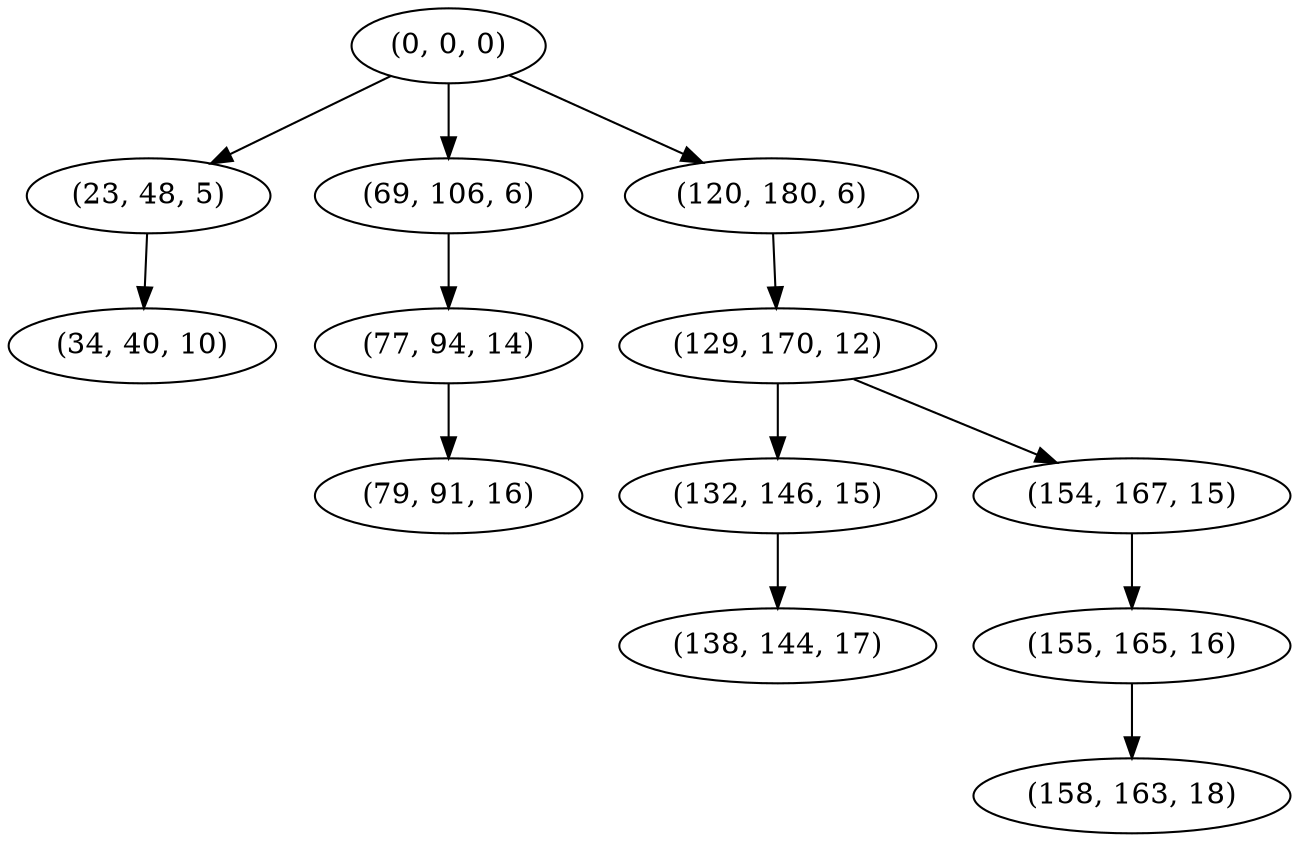 digraph tree {
    "(0, 0, 0)";
    "(23, 48, 5)";
    "(34, 40, 10)";
    "(69, 106, 6)";
    "(77, 94, 14)";
    "(79, 91, 16)";
    "(120, 180, 6)";
    "(129, 170, 12)";
    "(132, 146, 15)";
    "(138, 144, 17)";
    "(154, 167, 15)";
    "(155, 165, 16)";
    "(158, 163, 18)";
    "(0, 0, 0)" -> "(23, 48, 5)";
    "(0, 0, 0)" -> "(69, 106, 6)";
    "(0, 0, 0)" -> "(120, 180, 6)";
    "(23, 48, 5)" -> "(34, 40, 10)";
    "(69, 106, 6)" -> "(77, 94, 14)";
    "(77, 94, 14)" -> "(79, 91, 16)";
    "(120, 180, 6)" -> "(129, 170, 12)";
    "(129, 170, 12)" -> "(132, 146, 15)";
    "(129, 170, 12)" -> "(154, 167, 15)";
    "(132, 146, 15)" -> "(138, 144, 17)";
    "(154, 167, 15)" -> "(155, 165, 16)";
    "(155, 165, 16)" -> "(158, 163, 18)";
}
